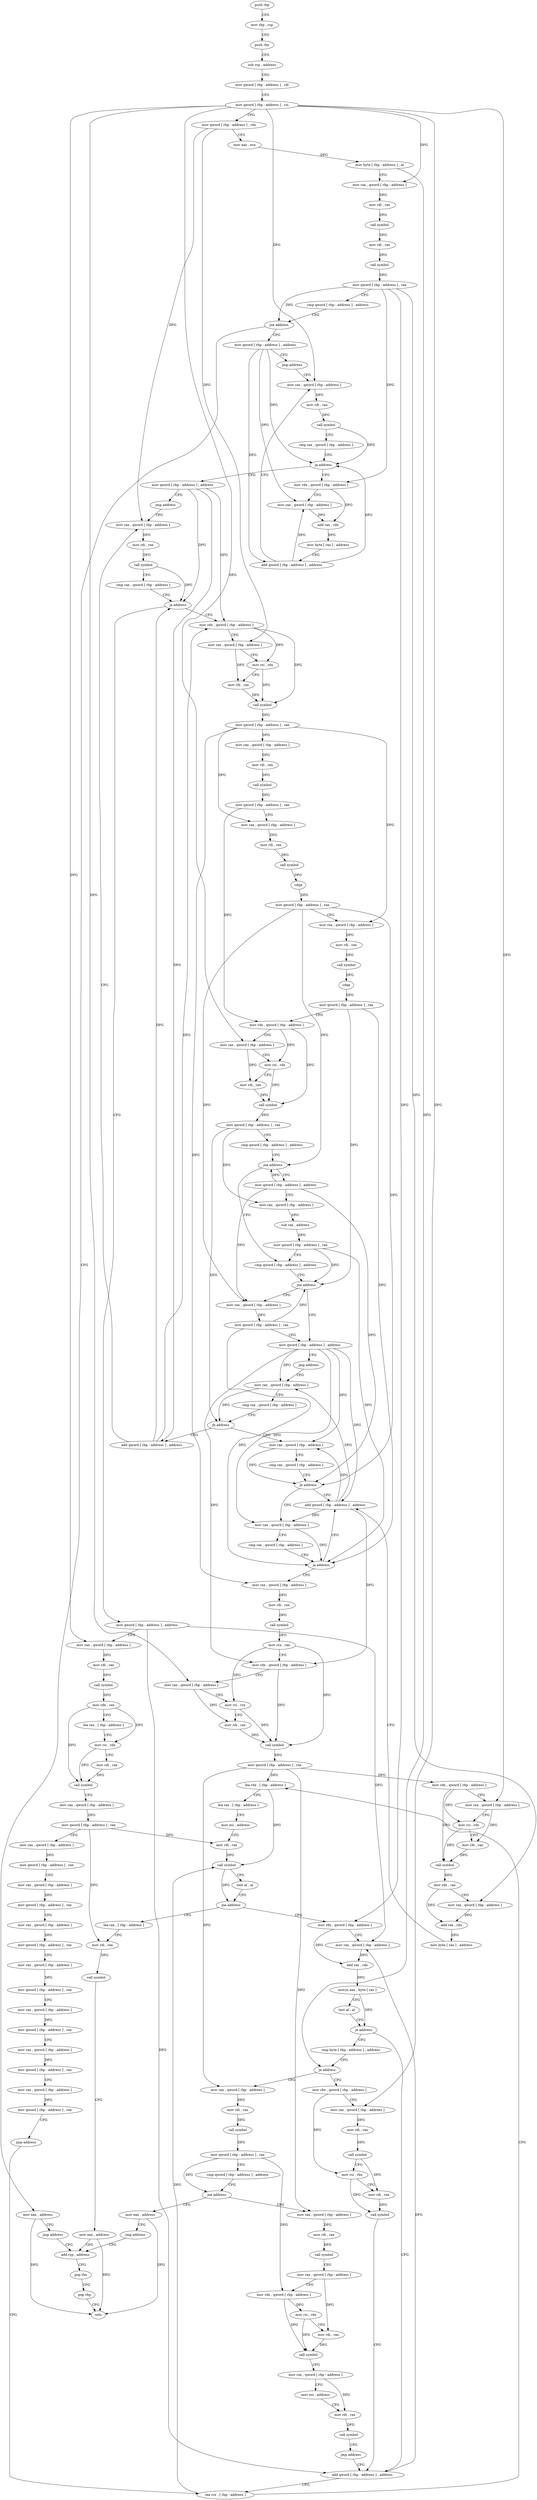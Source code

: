 digraph "func" {
"107785" [label = "push rbp" ]
"107786" [label = "mov rbp , rsp" ]
"107789" [label = "push rbx" ]
"107790" [label = "sub rsp , address" ]
"107797" [label = "mov qword [ rbp - address ] , rdi" ]
"107804" [label = "mov qword [ rbp - address ] , rsi" ]
"107811" [label = "mov qword [ rbp - address ] , rdx" ]
"107818" [label = "mov eax , ecx" ]
"107820" [label = "mov byte [ rbp - address ] , al" ]
"107826" [label = "mov rax , qword [ rbp - address ]" ]
"107833" [label = "mov rdi , rax" ]
"107836" [label = "call symbol" ]
"107841" [label = "mov rdi , rax" ]
"107844" [label = "call symbol" ]
"107849" [label = "mov qword [ rbp - address ] , rax" ]
"107853" [label = "cmp qword [ rbp - address ] , address" ]
"107858" [label = "jne address" ]
"107870" [label = "mov qword [ rbp - address ] , address" ]
"107860" [label = "mov eax , address" ]
"107878" [label = "jmp address" ]
"107899" [label = "mov rax , qword [ rbp - address ]" ]
"107865" [label = "jmp address" ]
"108596" [label = "add rsp , address" ]
"107906" [label = "mov rdi , rax" ]
"107909" [label = "call symbol" ]
"107914" [label = "cmp rax , qword [ rbp - address ]" ]
"107918" [label = "ja address" ]
"107880" [label = "mov rdx , qword [ rbp - address ]" ]
"107920" [label = "mov qword [ rbp - address ] , address" ]
"108603" [label = "pop rbx" ]
"108604" [label = "pop rbp" ]
"108605" [label = "retn" ]
"107884" [label = "mov rax , qword [ rbp - address ]" ]
"107888" [label = "add rax , rdx" ]
"107891" [label = "mov byte [ rax ] , address" ]
"107894" [label = "add qword [ rbp - address ] , address" ]
"107928" [label = "jmp address" ]
"108205" [label = "mov rax , qword [ rbp - address ]" ]
"108212" [label = "mov rdi , rax" ]
"108215" [label = "call symbol" ]
"108220" [label = "cmp rax , qword [ rbp - address ]" ]
"108224" [label = "ja address" ]
"107933" [label = "mov rdx , qword [ rbp - address ]" ]
"108230" [label = "mov qword [ rbp - address ] , address" ]
"107937" [label = "mov rax , qword [ rbp - address ]" ]
"107944" [label = "mov rsi , rdx" ]
"107947" [label = "mov rdi , rax" ]
"107950" [label = "call symbol" ]
"107955" [label = "mov qword [ rbp - address ] , rax" ]
"107959" [label = "mov rax , qword [ rbp - address ]" ]
"107963" [label = "mov rdi , rax" ]
"107966" [label = "call symbol" ]
"107971" [label = "mov qword [ rbp - address ] , rax" ]
"107975" [label = "mov rax , qword [ rbp - address ]" ]
"107979" [label = "mov rdi , rax" ]
"107982" [label = "call symbol" ]
"107987" [label = "cdqe" ]
"107989" [label = "mov qword [ rbp - address ] , rax" ]
"107993" [label = "mov rax , qword [ rbp - address ]" ]
"107997" [label = "mov rdi , rax" ]
"108000" [label = "call symbol" ]
"108005" [label = "cdqe" ]
"108007" [label = "mov qword [ rbp - address ] , rax" ]
"108011" [label = "mov rdx , qword [ rbp - address ]" ]
"108015" [label = "mov rax , qword [ rbp - address ]" ]
"108022" [label = "mov rsi , rdx" ]
"108025" [label = "mov rdi , rax" ]
"108028" [label = "call symbol" ]
"108033" [label = "mov qword [ rbp - address ] , rax" ]
"108037" [label = "cmp qword [ rbp - address ] , address" ]
"108042" [label = "jne address" ]
"108064" [label = "cmp qword [ rbp - address ] , address" ]
"108044" [label = "mov qword [ rbp - address ] , address" ]
"108238" [label = "mov rax , qword [ rbp - address ]" ]
"108245" [label = "mov rdi , rax" ]
"108248" [label = "call symbol" ]
"108253" [label = "mov rdx , rax" ]
"108256" [label = "lea rax , [ rbp - address ]" ]
"108263" [label = "mov rsi , rdx" ]
"108266" [label = "mov rdi , rax" ]
"108269" [label = "call symbol" ]
"108274" [label = "mov rax , qword [ rbp - address ]" ]
"108281" [label = "mov qword [ rbp - address ] , rax" ]
"108288" [label = "mov rax , qword [ rbp - address ]" ]
"108295" [label = "mov qword [ rbp - address ] , rax" ]
"108302" [label = "mov rax , qword [ rbp - address ]" ]
"108309" [label = "mov qword [ rbp - address ] , rax" ]
"108316" [label = "mov rax , qword [ rbp - address ]" ]
"108323" [label = "mov qword [ rbp - address ] , rax" ]
"108330" [label = "mov rax , qword [ rbp - address ]" ]
"108337" [label = "mov qword [ rbp - address ] , rax" ]
"108341" [label = "mov rax , qword [ rbp - address ]" ]
"108348" [label = "mov qword [ rbp - address ] , rax" ]
"108352" [label = "mov rax , qword [ rbp - address ]" ]
"108359" [label = "mov qword [ rbp - address ] , rax" ]
"108363" [label = "mov rax , qword [ rbp - address ]" ]
"108370" [label = "mov qword [ rbp - address ] , rax" ]
"108374" [label = "jmp address" ]
"108537" [label = "lea rcx , [ rbp - address ]" ]
"108069" [label = "jne address" ]
"108079" [label = "mov qword [ rbp - address ] , address" ]
"108071" [label = "mov rax , qword [ rbp - address ]" ]
"108052" [label = "mov rax , qword [ rbp - address ]" ]
"108056" [label = "sub rax , address" ]
"108060" [label = "mov qword [ rbp - address ] , rax" ]
"108544" [label = "lea rdx , [ rbp - address ]" ]
"108548" [label = "lea rax , [ rbp - address ]" ]
"108555" [label = "mov esi , address" ]
"108560" [label = "mov rdi , rax" ]
"108563" [label = "call symbol" ]
"108568" [label = "test al , al" ]
"108570" [label = "jne address" ]
"108379" [label = "mov rdx , qword [ rbp - address ]" ]
"108576" [label = "lea rax , [ rbp - address ]" ]
"108087" [label = "jmp address" ]
"108190" [label = "mov rax , qword [ rbp - address ]" ]
"108075" [label = "mov qword [ rbp - address ] , rax" ]
"108383" [label = "mov rax , qword [ rbp - address ]" ]
"108387" [label = "add rax , rdx" ]
"108390" [label = "movzx eax , byte [ rax ]" ]
"108393" [label = "test al , al" ]
"108395" [label = "je address" ]
"108532" [label = "add qword [ rbp - address ] , address" ]
"108401" [label = "cmp byte [ rbp - address ] , address" ]
"108583" [label = "mov rdi , rax" ]
"108586" [label = "call symbol" ]
"108591" [label = "mov eax , address" ]
"108194" [label = "cmp rax , qword [ rbp - address ]" ]
"108198" [label = "jb address" ]
"108089" [label = "mov rax , qword [ rbp - address ]" ]
"108200" [label = "add qword [ rbp - address ] , address" ]
"108408" [label = "je address" ]
"108499" [label = "mov rbx , qword [ rbp - address ]" ]
"108410" [label = "mov rax , qword [ rbp - address ]" ]
"108093" [label = "cmp rax , qword [ rbp - address ]" ]
"108097" [label = "jb address" ]
"108185" [label = "add qword [ rbp - address ] , address" ]
"108099" [label = "mov rax , qword [ rbp - address ]" ]
"108506" [label = "mov rax , qword [ rbp - address ]" ]
"108513" [label = "mov rdi , rax" ]
"108516" [label = "call symbol" ]
"108521" [label = "mov rsi , rbx" ]
"108524" [label = "mov rdi , rax" ]
"108527" [label = "call symbol" ]
"108414" [label = "mov rdi , rax" ]
"108417" [label = "call symbol" ]
"108422" [label = "mov qword [ rbp - address ] , rax" ]
"108426" [label = "cmp qword [ rbp - address ] , address" ]
"108431" [label = "jne address" ]
"108443" [label = "mov rax , qword [ rbp - address ]" ]
"108433" [label = "mov eax , address" ]
"108103" [label = "cmp rax , qword [ rbp - address ]" ]
"108107" [label = "ja address" ]
"108109" [label = "mov rax , qword [ rbp - address ]" ]
"108447" [label = "mov rdi , rax" ]
"108450" [label = "call symbol" ]
"108455" [label = "mov rax , qword [ rbp - address ]" ]
"108462" [label = "mov rdx , qword [ rbp - address ]" ]
"108466" [label = "mov rsi , rdx" ]
"108469" [label = "mov rdi , rax" ]
"108472" [label = "call symbol" ]
"108477" [label = "mov rax , qword [ rbp - address ]" ]
"108484" [label = "mov esi , address" ]
"108489" [label = "mov rdi , rax" ]
"108492" [label = "call symbol" ]
"108497" [label = "jmp address" ]
"108438" [label = "jmp address" ]
"108113" [label = "mov rdi , rax" ]
"108116" [label = "call symbol" ]
"108121" [label = "mov rcx , rax" ]
"108124" [label = "mov rdx , qword [ rbp - address ]" ]
"108128" [label = "mov rax , qword [ rbp - address ]" ]
"108135" [label = "mov rsi , rcx" ]
"108138" [label = "mov rdi , rax" ]
"108141" [label = "call symbol" ]
"108146" [label = "mov qword [ rbp - address ] , rax" ]
"108150" [label = "mov rdx , qword [ rbp - address ]" ]
"108154" [label = "mov rax , qword [ rbp - address ]" ]
"108161" [label = "mov rsi , rdx" ]
"108164" [label = "mov rdi , rax" ]
"108167" [label = "call symbol" ]
"108172" [label = "mov rdx , rax" ]
"108175" [label = "mov rax , qword [ rbp - address ]" ]
"108179" [label = "add rax , rdx" ]
"108182" [label = "mov byte [ rax ] , address" ]
"107785" -> "107786" [ label = "CFG" ]
"107786" -> "107789" [ label = "CFG" ]
"107789" -> "107790" [ label = "CFG" ]
"107790" -> "107797" [ label = "CFG" ]
"107797" -> "107804" [ label = "CFG" ]
"107804" -> "107811" [ label = "CFG" ]
"107804" -> "107826" [ label = "DFG" ]
"107804" -> "107899" [ label = "DFG" ]
"107804" -> "108015" [ label = "DFG" ]
"107804" -> "108238" [ label = "DFG" ]
"107804" -> "108506" [ label = "DFG" ]
"107804" -> "108128" [ label = "DFG" ]
"107804" -> "108154" [ label = "DFG" ]
"107811" -> "107818" [ label = "CFG" ]
"107811" -> "108205" [ label = "DFG" ]
"107811" -> "107937" [ label = "DFG" ]
"107818" -> "107820" [ label = "DFG" ]
"107820" -> "107826" [ label = "CFG" ]
"107820" -> "108408" [ label = "DFG" ]
"107826" -> "107833" [ label = "DFG" ]
"107833" -> "107836" [ label = "DFG" ]
"107836" -> "107841" [ label = "DFG" ]
"107841" -> "107844" [ label = "DFG" ]
"107844" -> "107849" [ label = "DFG" ]
"107849" -> "107853" [ label = "CFG" ]
"107849" -> "107858" [ label = "DFG" ]
"107849" -> "107880" [ label = "DFG" ]
"107849" -> "108379" [ label = "DFG" ]
"107849" -> "108175" [ label = "DFG" ]
"107853" -> "107858" [ label = "CFG" ]
"107858" -> "107870" [ label = "CFG" ]
"107858" -> "107860" [ label = "CFG" ]
"107870" -> "107878" [ label = "CFG" ]
"107870" -> "107918" [ label = "DFG" ]
"107870" -> "107884" [ label = "DFG" ]
"107870" -> "107894" [ label = "DFG" ]
"107860" -> "107865" [ label = "CFG" ]
"107860" -> "108605" [ label = "DFG" ]
"107878" -> "107899" [ label = "CFG" ]
"107899" -> "107906" [ label = "DFG" ]
"107865" -> "108596" [ label = "CFG" ]
"108596" -> "108603" [ label = "CFG" ]
"107906" -> "107909" [ label = "DFG" ]
"107909" -> "107914" [ label = "CFG" ]
"107909" -> "107918" [ label = "DFG" ]
"107914" -> "107918" [ label = "CFG" ]
"107918" -> "107880" [ label = "CFG" ]
"107918" -> "107920" [ label = "CFG" ]
"107880" -> "107884" [ label = "CFG" ]
"107880" -> "107888" [ label = "DFG" ]
"107920" -> "107928" [ label = "CFG" ]
"107920" -> "108224" [ label = "DFG" ]
"107920" -> "107933" [ label = "DFG" ]
"107920" -> "108200" [ label = "DFG" ]
"108603" -> "108604" [ label = "CFG" ]
"108604" -> "108605" [ label = "CFG" ]
"107884" -> "107888" [ label = "DFG" ]
"107888" -> "107891" [ label = "DFG" ]
"107891" -> "107894" [ label = "CFG" ]
"107894" -> "107899" [ label = "CFG" ]
"107894" -> "107918" [ label = "DFG" ]
"107894" -> "107884" [ label = "DFG" ]
"107928" -> "108205" [ label = "CFG" ]
"108205" -> "108212" [ label = "DFG" ]
"108212" -> "108215" [ label = "DFG" ]
"108215" -> "108220" [ label = "CFG" ]
"108215" -> "108224" [ label = "DFG" ]
"108220" -> "108224" [ label = "CFG" ]
"108224" -> "107933" [ label = "CFG" ]
"108224" -> "108230" [ label = "CFG" ]
"107933" -> "107937" [ label = "CFG" ]
"107933" -> "107944" [ label = "DFG" ]
"107933" -> "107950" [ label = "DFG" ]
"108230" -> "108238" [ label = "CFG" ]
"108230" -> "108383" [ label = "DFG" ]
"108230" -> "108532" [ label = "DFG" ]
"107937" -> "107944" [ label = "CFG" ]
"107937" -> "107947" [ label = "DFG" ]
"107944" -> "107947" [ label = "CFG" ]
"107944" -> "107950" [ label = "DFG" ]
"107947" -> "107950" [ label = "DFG" ]
"107950" -> "107955" [ label = "DFG" ]
"107955" -> "107959" [ label = "DFG" ]
"107955" -> "107975" [ label = "DFG" ]
"107955" -> "107993" [ label = "DFG" ]
"107955" -> "108109" [ label = "DFG" ]
"107959" -> "107963" [ label = "DFG" ]
"107963" -> "107966" [ label = "DFG" ]
"107966" -> "107971" [ label = "DFG" ]
"107971" -> "107975" [ label = "CFG" ]
"107971" -> "108011" [ label = "DFG" ]
"107975" -> "107979" [ label = "DFG" ]
"107979" -> "107982" [ label = "DFG" ]
"107982" -> "107987" [ label = "DFG" ]
"107987" -> "107989" [ label = "DFG" ]
"107989" -> "107993" [ label = "CFG" ]
"107989" -> "108042" [ label = "DFG" ]
"107989" -> "108071" [ label = "DFG" ]
"107989" -> "108097" [ label = "DFG" ]
"107993" -> "107997" [ label = "DFG" ]
"107997" -> "108000" [ label = "DFG" ]
"108000" -> "108005" [ label = "DFG" ]
"108005" -> "108007" [ label = "DFG" ]
"108007" -> "108011" [ label = "CFG" ]
"108007" -> "108069" [ label = "DFG" ]
"108007" -> "108107" [ label = "DFG" ]
"108011" -> "108015" [ label = "CFG" ]
"108011" -> "108022" [ label = "DFG" ]
"108011" -> "108028" [ label = "DFG" ]
"108015" -> "108022" [ label = "CFG" ]
"108015" -> "108025" [ label = "DFG" ]
"108022" -> "108025" [ label = "CFG" ]
"108022" -> "108028" [ label = "DFG" ]
"108025" -> "108028" [ label = "DFG" ]
"108028" -> "108033" [ label = "DFG" ]
"108033" -> "108037" [ label = "CFG" ]
"108033" -> "108052" [ label = "DFG" ]
"108033" -> "108198" [ label = "DFG" ]
"108037" -> "108042" [ label = "CFG" ]
"108042" -> "108064" [ label = "CFG" ]
"108042" -> "108044" [ label = "CFG" ]
"108064" -> "108069" [ label = "CFG" ]
"108044" -> "108052" [ label = "CFG" ]
"108044" -> "108042" [ label = "DFG" ]
"108044" -> "108071" [ label = "DFG" ]
"108044" -> "108097" [ label = "DFG" ]
"108238" -> "108245" [ label = "DFG" ]
"108245" -> "108248" [ label = "DFG" ]
"108248" -> "108253" [ label = "DFG" ]
"108253" -> "108256" [ label = "CFG" ]
"108253" -> "108263" [ label = "DFG" ]
"108253" -> "108269" [ label = "DFG" ]
"108256" -> "108263" [ label = "CFG" ]
"108263" -> "108266" [ label = "CFG" ]
"108263" -> "108269" [ label = "DFG" ]
"108266" -> "108269" [ label = "DFG" ]
"108269" -> "108274" [ label = "CFG" ]
"108274" -> "108281" [ label = "DFG" ]
"108281" -> "108288" [ label = "CFG" ]
"108281" -> "108560" [ label = "DFG" ]
"108281" -> "108583" [ label = "DFG" ]
"108288" -> "108295" [ label = "DFG" ]
"108295" -> "108302" [ label = "CFG" ]
"108302" -> "108309" [ label = "DFG" ]
"108309" -> "108316" [ label = "CFG" ]
"108316" -> "108323" [ label = "DFG" ]
"108323" -> "108330" [ label = "CFG" ]
"108330" -> "108337" [ label = "DFG" ]
"108337" -> "108341" [ label = "CFG" ]
"108341" -> "108348" [ label = "DFG" ]
"108348" -> "108352" [ label = "CFG" ]
"108352" -> "108359" [ label = "DFG" ]
"108359" -> "108363" [ label = "CFG" ]
"108363" -> "108370" [ label = "DFG" ]
"108370" -> "108374" [ label = "CFG" ]
"108374" -> "108537" [ label = "CFG" ]
"108537" -> "108544" [ label = "CFG" ]
"108537" -> "108563" [ label = "DFG" ]
"108069" -> "108079" [ label = "CFG" ]
"108069" -> "108071" [ label = "CFG" ]
"108079" -> "108087" [ label = "CFG" ]
"108079" -> "108190" [ label = "DFG" ]
"108079" -> "108089" [ label = "DFG" ]
"108079" -> "108185" [ label = "DFG" ]
"108079" -> "108099" [ label = "DFG" ]
"108079" -> "108124" [ label = "DFG" ]
"108071" -> "108075" [ label = "DFG" ]
"108052" -> "108056" [ label = "DFG" ]
"108056" -> "108060" [ label = "DFG" ]
"108060" -> "108064" [ label = "CFG" ]
"108060" -> "108069" [ label = "DFG" ]
"108060" -> "108107" [ label = "DFG" ]
"108544" -> "108548" [ label = "CFG" ]
"108544" -> "108563" [ label = "DFG" ]
"108548" -> "108555" [ label = "CFG" ]
"108555" -> "108560" [ label = "CFG" ]
"108560" -> "108563" [ label = "DFG" ]
"108563" -> "108568" [ label = "CFG" ]
"108563" -> "108570" [ label = "DFG" ]
"108568" -> "108570" [ label = "CFG" ]
"108570" -> "108379" [ label = "CFG" ]
"108570" -> "108576" [ label = "CFG" ]
"108379" -> "108383" [ label = "CFG" ]
"108379" -> "108387" [ label = "DFG" ]
"108576" -> "108583" [ label = "CFG" ]
"108087" -> "108190" [ label = "CFG" ]
"108190" -> "108194" [ label = "CFG" ]
"108190" -> "108198" [ label = "DFG" ]
"108075" -> "108079" [ label = "CFG" ]
"108075" -> "108069" [ label = "DFG" ]
"108075" -> "108107" [ label = "DFG" ]
"108383" -> "108387" [ label = "DFG" ]
"108387" -> "108390" [ label = "DFG" ]
"108390" -> "108393" [ label = "CFG" ]
"108390" -> "108395" [ label = "DFG" ]
"108393" -> "108395" [ label = "CFG" ]
"108395" -> "108532" [ label = "CFG" ]
"108395" -> "108401" [ label = "CFG" ]
"108532" -> "108537" [ label = "CFG" ]
"108532" -> "108383" [ label = "DFG" ]
"108401" -> "108408" [ label = "CFG" ]
"108583" -> "108586" [ label = "DFG" ]
"108586" -> "108591" [ label = "CFG" ]
"108591" -> "108596" [ label = "CFG" ]
"108591" -> "108605" [ label = "DFG" ]
"108194" -> "108198" [ label = "CFG" ]
"108198" -> "108089" [ label = "CFG" ]
"108198" -> "108200" [ label = "CFG" ]
"108089" -> "108093" [ label = "CFG" ]
"108089" -> "108097" [ label = "DFG" ]
"108200" -> "108205" [ label = "CFG" ]
"108200" -> "108224" [ label = "DFG" ]
"108200" -> "107933" [ label = "DFG" ]
"108408" -> "108499" [ label = "CFG" ]
"108408" -> "108410" [ label = "CFG" ]
"108499" -> "108506" [ label = "CFG" ]
"108499" -> "108521" [ label = "DFG" ]
"108410" -> "108414" [ label = "DFG" ]
"108093" -> "108097" [ label = "CFG" ]
"108097" -> "108185" [ label = "CFG" ]
"108097" -> "108099" [ label = "CFG" ]
"108185" -> "108190" [ label = "DFG" ]
"108185" -> "108089" [ label = "DFG" ]
"108185" -> "108099" [ label = "DFG" ]
"108185" -> "108124" [ label = "DFG" ]
"108099" -> "108103" [ label = "CFG" ]
"108099" -> "108107" [ label = "DFG" ]
"108506" -> "108513" [ label = "DFG" ]
"108513" -> "108516" [ label = "DFG" ]
"108516" -> "108521" [ label = "CFG" ]
"108516" -> "108524" [ label = "DFG" ]
"108521" -> "108524" [ label = "CFG" ]
"108521" -> "108527" [ label = "DFG" ]
"108524" -> "108527" [ label = "DFG" ]
"108527" -> "108532" [ label = "CFG" ]
"108414" -> "108417" [ label = "DFG" ]
"108417" -> "108422" [ label = "DFG" ]
"108422" -> "108426" [ label = "CFG" ]
"108422" -> "108431" [ label = "DFG" ]
"108422" -> "108462" [ label = "DFG" ]
"108426" -> "108431" [ label = "CFG" ]
"108431" -> "108443" [ label = "CFG" ]
"108431" -> "108433" [ label = "CFG" ]
"108443" -> "108447" [ label = "DFG" ]
"108433" -> "108438" [ label = "CFG" ]
"108433" -> "108605" [ label = "DFG" ]
"108103" -> "108107" [ label = "CFG" ]
"108107" -> "108185" [ label = "CFG" ]
"108107" -> "108109" [ label = "CFG" ]
"108109" -> "108113" [ label = "DFG" ]
"108447" -> "108450" [ label = "DFG" ]
"108450" -> "108455" [ label = "CFG" ]
"108455" -> "108462" [ label = "CFG" ]
"108455" -> "108469" [ label = "DFG" ]
"108462" -> "108466" [ label = "DFG" ]
"108462" -> "108472" [ label = "DFG" ]
"108466" -> "108469" [ label = "CFG" ]
"108466" -> "108472" [ label = "DFG" ]
"108469" -> "108472" [ label = "DFG" ]
"108472" -> "108477" [ label = "CFG" ]
"108477" -> "108484" [ label = "CFG" ]
"108477" -> "108489" [ label = "DFG" ]
"108484" -> "108489" [ label = "CFG" ]
"108489" -> "108492" [ label = "DFG" ]
"108492" -> "108497" [ label = "CFG" ]
"108497" -> "108532" [ label = "CFG" ]
"108438" -> "108596" [ label = "CFG" ]
"108113" -> "108116" [ label = "DFG" ]
"108116" -> "108121" [ label = "DFG" ]
"108121" -> "108124" [ label = "CFG" ]
"108121" -> "108135" [ label = "DFG" ]
"108121" -> "108141" [ label = "DFG" ]
"108124" -> "108128" [ label = "CFG" ]
"108124" -> "108141" [ label = "DFG" ]
"108128" -> "108135" [ label = "CFG" ]
"108128" -> "108138" [ label = "DFG" ]
"108135" -> "108138" [ label = "CFG" ]
"108135" -> "108141" [ label = "DFG" ]
"108138" -> "108141" [ label = "DFG" ]
"108141" -> "108146" [ label = "DFG" ]
"108146" -> "108150" [ label = "DFG" ]
"108146" -> "108544" [ label = "DFG" ]
"108146" -> "108410" [ label = "DFG" ]
"108146" -> "108443" [ label = "DFG" ]
"108150" -> "108154" [ label = "CFG" ]
"108150" -> "108161" [ label = "DFG" ]
"108150" -> "108167" [ label = "DFG" ]
"108154" -> "108161" [ label = "CFG" ]
"108154" -> "108164" [ label = "DFG" ]
"108161" -> "108164" [ label = "CFG" ]
"108161" -> "108167" [ label = "DFG" ]
"108164" -> "108167" [ label = "DFG" ]
"108167" -> "108172" [ label = "DFG" ]
"108172" -> "108175" [ label = "CFG" ]
"108172" -> "108179" [ label = "DFG" ]
"108175" -> "108179" [ label = "DFG" ]
"108179" -> "108182" [ label = "DFG" ]
"108182" -> "108185" [ label = "CFG" ]
}
